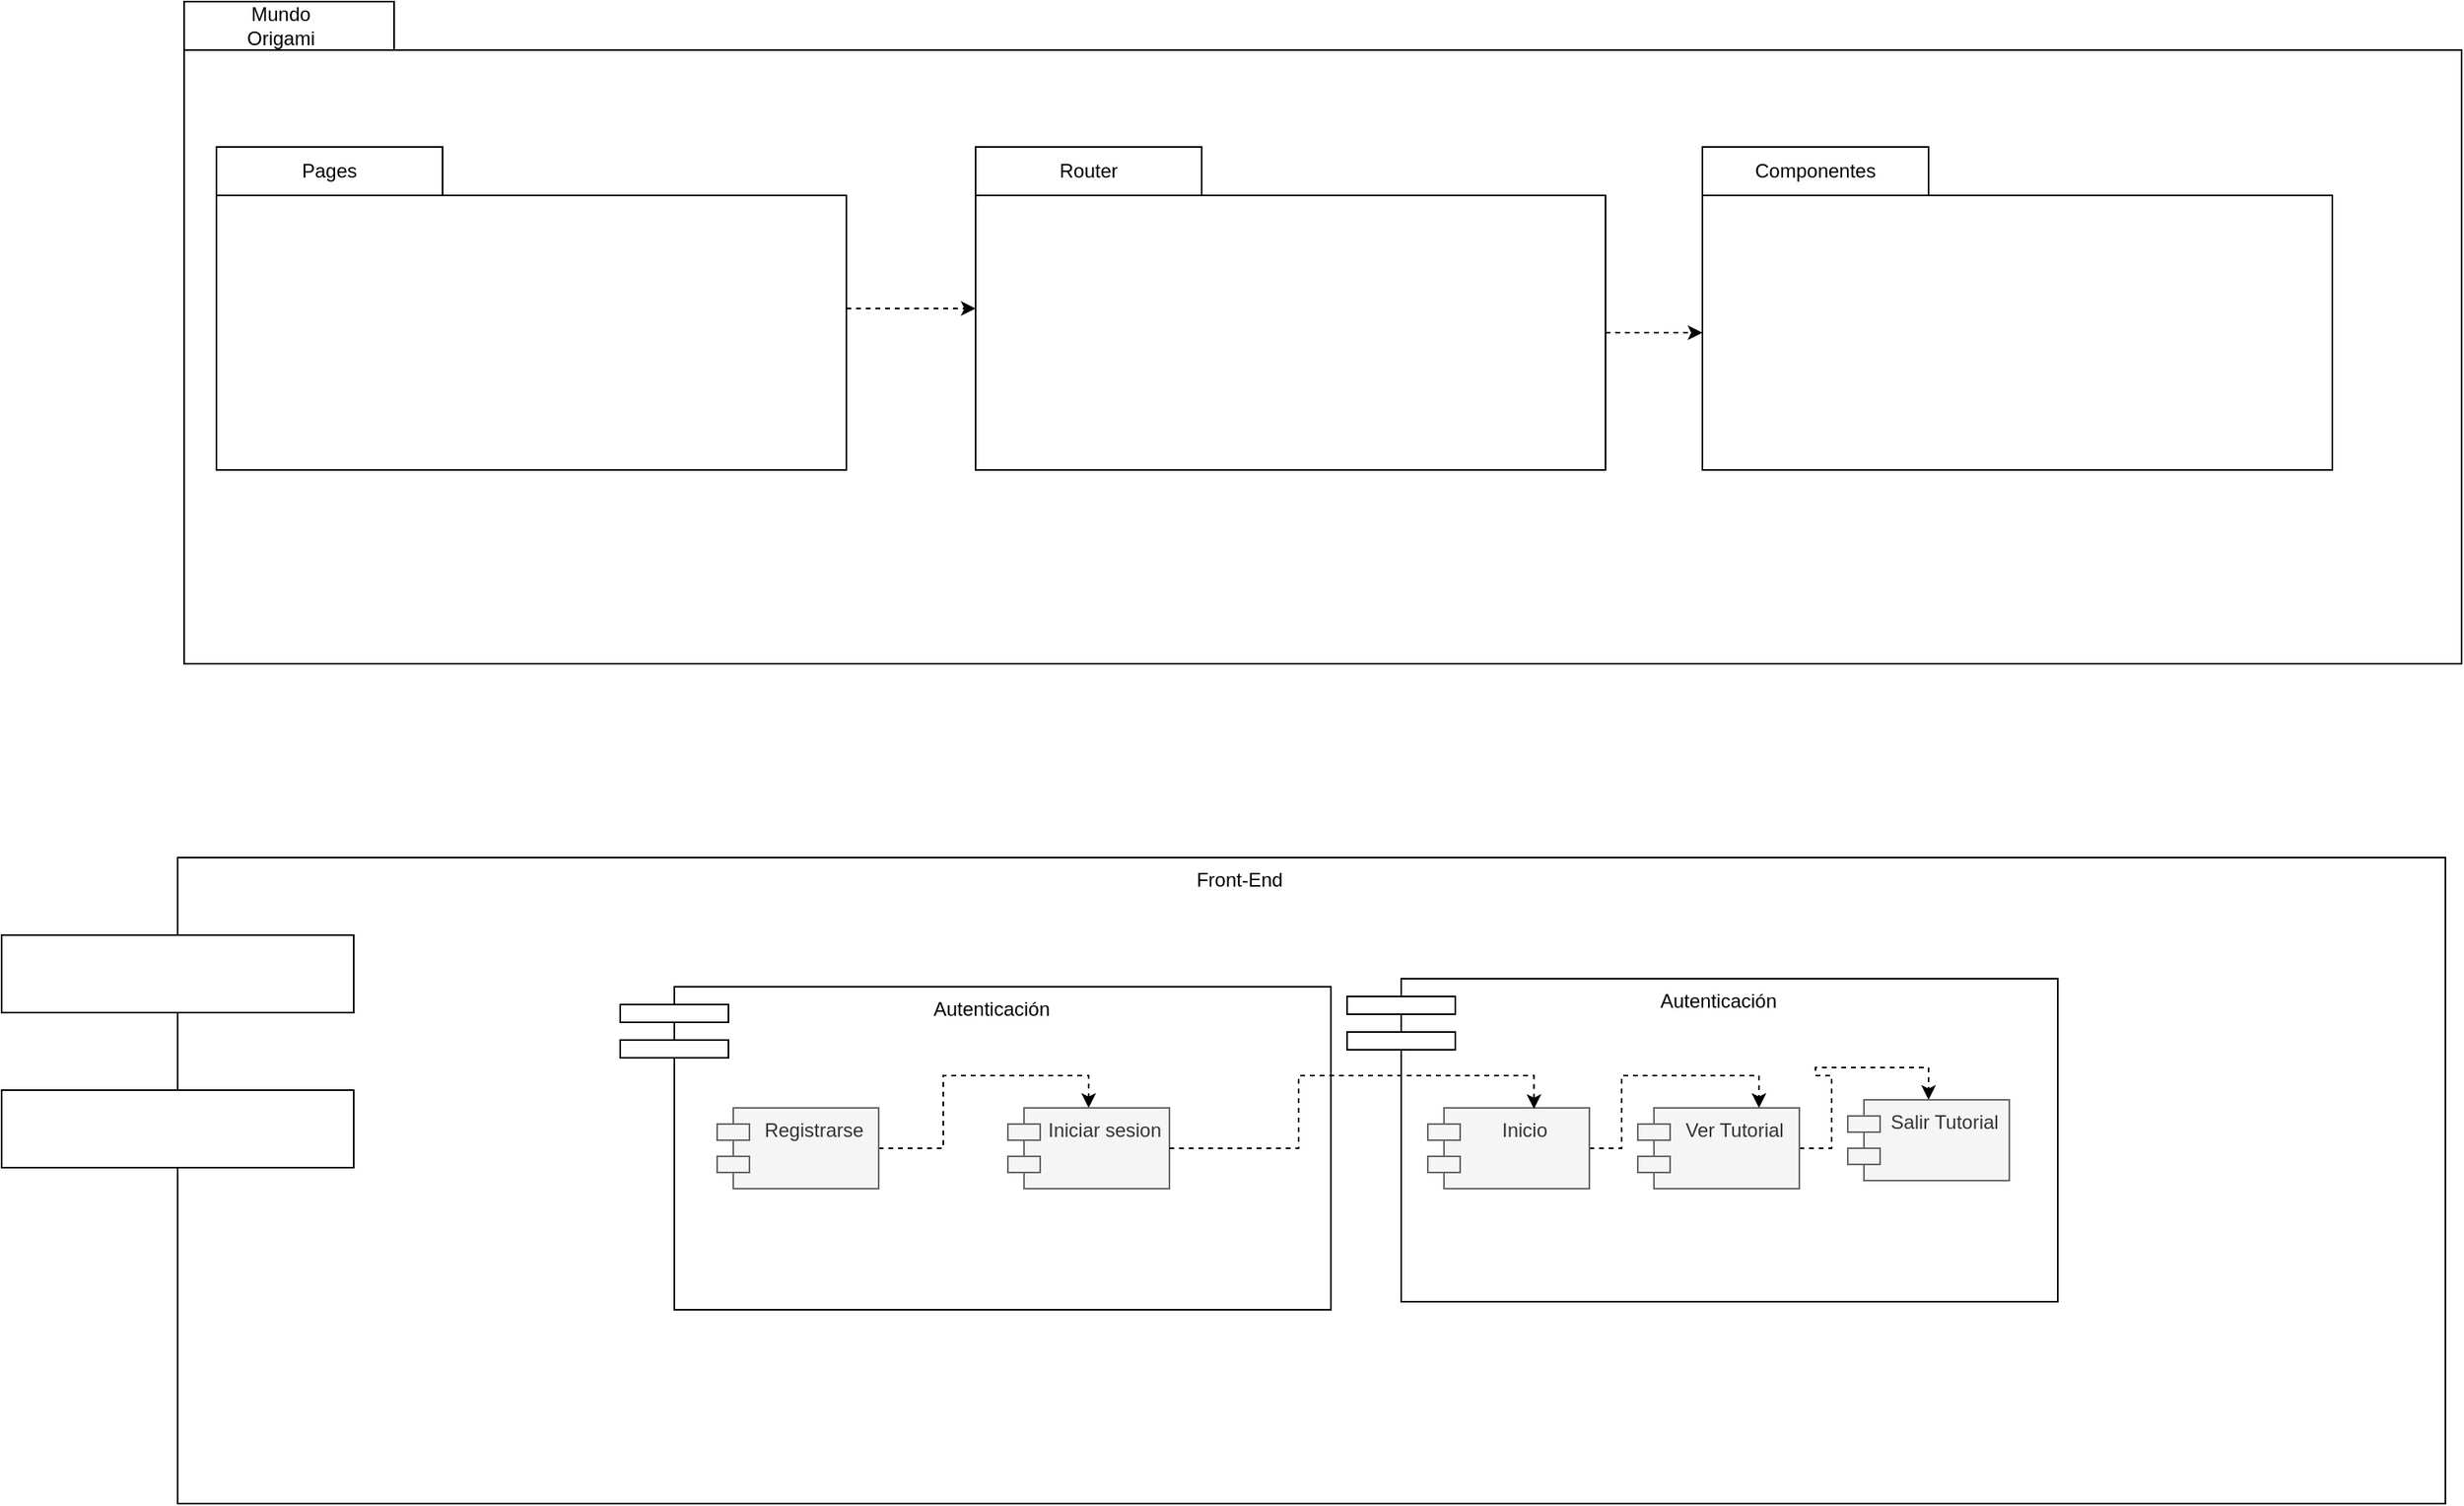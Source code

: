 <mxfile version="20.3.0" type="github">
  <diagram id="LHF_U-AIQfbzdtRVQYcP" name="Página-1">
    <mxGraphModel dx="2429" dy="2133" grid="1" gridSize="10" guides="1" tooltips="1" connect="1" arrows="1" fold="1" page="1" pageScale="1" pageWidth="827" pageHeight="1169" math="0" shadow="0">
      <root>
        <mxCell id="0" />
        <mxCell id="1" parent="0" />
        <mxCell id="e2o5cQ5l0hGbSQrPGGGw-1" value="" style="shape=folder;fontStyle=1;spacingTop=10;tabWidth=130;tabHeight=30;tabPosition=left;html=1;" vertex="1" parent="1">
          <mxGeometry x="-560" y="-30" width="1410" height="410" as="geometry" />
        </mxCell>
        <mxCell id="e2o5cQ5l0hGbSQrPGGGw-4" value="Front-End" style="shape=module;align=left;spacingLeft=20;align=center;verticalAlign=top;jettyWidth=218;jettyHeight=48;" vertex="1" parent="1">
          <mxGeometry x="-673" y="500" width="1513" height="400" as="geometry" />
        </mxCell>
        <mxCell id="e2o5cQ5l0hGbSQrPGGGw-20" style="edgeStyle=orthogonalEdgeStyle;rounded=0;orthogonalLoop=1;jettySize=auto;html=1;dashed=1;" edge="1" parent="1" source="e2o5cQ5l0hGbSQrPGGGw-6" target="e2o5cQ5l0hGbSQrPGGGw-11">
          <mxGeometry relative="1" as="geometry" />
        </mxCell>
        <mxCell id="e2o5cQ5l0hGbSQrPGGGw-6" value="" style="shape=folder;fontStyle=1;spacingTop=10;tabWidth=140;tabHeight=30;tabPosition=left;html=1;" vertex="1" parent="1">
          <mxGeometry x="-540" y="60" width="390" height="200" as="geometry" />
        </mxCell>
        <mxCell id="e2o5cQ5l0hGbSQrPGGGw-9" value="Pages" style="text;html=1;strokeColor=none;fillColor=none;align=center;verticalAlign=middle;whiteSpace=wrap;rounded=0;" vertex="1" parent="1">
          <mxGeometry x="-500" y="60" width="60" height="30" as="geometry" />
        </mxCell>
        <mxCell id="e2o5cQ5l0hGbSQrPGGGw-10" value="Text" style="text;html=1;strokeColor=none;fillColor=none;align=center;verticalAlign=middle;whiteSpace=wrap;rounded=0;" vertex="1" parent="1">
          <mxGeometry x="160" y="120" width="60" height="30" as="geometry" />
        </mxCell>
        <mxCell id="e2o5cQ5l0hGbSQrPGGGw-11" value="" style="shape=folder;fontStyle=1;spacingTop=10;tabWidth=140;tabHeight=30;tabPosition=left;html=1;" vertex="1" parent="1">
          <mxGeometry x="-70" y="60" width="390" height="200" as="geometry" />
        </mxCell>
        <mxCell id="e2o5cQ5l0hGbSQrPGGGw-12" value="Router" style="text;html=1;strokeColor=none;fillColor=none;align=center;verticalAlign=middle;whiteSpace=wrap;rounded=0;" vertex="1" parent="1">
          <mxGeometry x="-30" y="60" width="60" height="30" as="geometry" />
        </mxCell>
        <mxCell id="e2o5cQ5l0hGbSQrPGGGw-13" value="" style="shape=folder;fontStyle=1;spacingTop=10;tabWidth=140;tabHeight=30;tabPosition=left;html=1;" vertex="1" parent="1">
          <mxGeometry x="380" y="60" width="390" height="200" as="geometry" />
        </mxCell>
        <mxCell id="e2o5cQ5l0hGbSQrPGGGw-14" value="Componentes" style="text;html=1;strokeColor=none;fillColor=none;align=center;verticalAlign=middle;whiteSpace=wrap;rounded=0;" vertex="1" parent="1">
          <mxGeometry x="420" y="60" width="60" height="30" as="geometry" />
        </mxCell>
        <mxCell id="e2o5cQ5l0hGbSQrPGGGw-15" value="Mundo Origami" style="text;html=1;strokeColor=none;fillColor=none;align=center;verticalAlign=middle;whiteSpace=wrap;rounded=0;" vertex="1" parent="1">
          <mxGeometry x="-530" y="-30" width="60" height="30" as="geometry" />
        </mxCell>
        <mxCell id="e2o5cQ5l0hGbSQrPGGGw-22" style="edgeStyle=orthogonalEdgeStyle;rounded=0;orthogonalLoop=1;jettySize=auto;html=1;dashed=1;exitX=0;exitY=0;exitDx=390;exitDy=115;exitPerimeter=0;entryX=0;entryY=0;entryDx=0;entryDy=115;entryPerimeter=0;" edge="1" parent="1" source="e2o5cQ5l0hGbSQrPGGGw-11" target="e2o5cQ5l0hGbSQrPGGGw-13">
          <mxGeometry relative="1" as="geometry">
            <mxPoint x="-140" y="170" as="sourcePoint" />
            <mxPoint x="-60" y="170" as="targetPoint" />
          </mxGeometry>
        </mxCell>
        <mxCell id="e2o5cQ5l0hGbSQrPGGGw-24" value="Autenticación" style="shape=module;align=left;spacingLeft=20;align=center;verticalAlign=top;jettyWidth=67;jettyHeight=11;" vertex="1" parent="1">
          <mxGeometry x="-290" y="580" width="440" height="200" as="geometry" />
        </mxCell>
        <mxCell id="e2o5cQ5l0hGbSQrPGGGw-28" style="edgeStyle=orthogonalEdgeStyle;rounded=0;orthogonalLoop=1;jettySize=auto;html=1;entryX=0.5;entryY=0;entryDx=0;entryDy=0;dashed=1;" edge="1" parent="1" source="e2o5cQ5l0hGbSQrPGGGw-26" target="e2o5cQ5l0hGbSQrPGGGw-27">
          <mxGeometry relative="1" as="geometry" />
        </mxCell>
        <mxCell id="e2o5cQ5l0hGbSQrPGGGw-26" value="Registrarse" style="shape=module;align=left;spacingLeft=20;align=center;verticalAlign=top;fillColor=#f5f5f5;strokeColor=#666666;fontColor=#333333;" vertex="1" parent="1">
          <mxGeometry x="-230" y="655" width="100" height="50" as="geometry" />
        </mxCell>
        <mxCell id="e2o5cQ5l0hGbSQrPGGGw-27" value="Iniciar sesion" style="shape=module;align=left;spacingLeft=20;align=center;verticalAlign=top;fillColor=#f5f5f5;fontColor=#333333;strokeColor=#666666;" vertex="1" parent="1">
          <mxGeometry x="-50" y="655" width="100" height="50" as="geometry" />
        </mxCell>
        <mxCell id="e2o5cQ5l0hGbSQrPGGGw-33" value="Autenticación" style="shape=module;align=left;spacingLeft=20;align=center;verticalAlign=top;jettyWidth=67;jettyHeight=11;" vertex="1" parent="1">
          <mxGeometry x="160" y="575" width="440" height="200" as="geometry" />
        </mxCell>
        <mxCell id="e2o5cQ5l0hGbSQrPGGGw-39" style="edgeStyle=orthogonalEdgeStyle;rounded=0;orthogonalLoop=1;jettySize=auto;html=1;entryX=0.5;entryY=0;entryDx=0;entryDy=0;dashed=1;" edge="1" parent="1" source="e2o5cQ5l0hGbSQrPGGGw-30" target="e2o5cQ5l0hGbSQrPGGGw-36">
          <mxGeometry relative="1" as="geometry" />
        </mxCell>
        <mxCell id="e2o5cQ5l0hGbSQrPGGGw-30" value="Ver Tutorial" style="shape=module;align=left;spacingLeft=20;align=center;verticalAlign=top;fillColor=#f5f5f5;strokeColor=#666666;fontColor=#333333;" vertex="1" parent="1">
          <mxGeometry x="340" y="655" width="100" height="50" as="geometry" />
        </mxCell>
        <mxCell id="e2o5cQ5l0hGbSQrPGGGw-37" style="edgeStyle=orthogonalEdgeStyle;rounded=0;orthogonalLoop=1;jettySize=auto;html=1;entryX=0.75;entryY=0;entryDx=0;entryDy=0;dashed=1;" edge="1" parent="1" source="e2o5cQ5l0hGbSQrPGGGw-29" target="e2o5cQ5l0hGbSQrPGGGw-30">
          <mxGeometry relative="1" as="geometry" />
        </mxCell>
        <mxCell id="e2o5cQ5l0hGbSQrPGGGw-29" value="Inicio" style="shape=module;align=left;spacingLeft=20;align=center;verticalAlign=top;fillColor=#f5f5f5;strokeColor=#666666;fontColor=#333333;" vertex="1" parent="1">
          <mxGeometry x="210" y="655" width="100" height="50" as="geometry" />
        </mxCell>
        <mxCell id="e2o5cQ5l0hGbSQrPGGGw-35" style="edgeStyle=orthogonalEdgeStyle;rounded=0;orthogonalLoop=1;jettySize=auto;html=1;entryX=0.657;entryY=0.013;entryDx=0;entryDy=0;entryPerimeter=0;dashed=1;" edge="1" parent="1" source="e2o5cQ5l0hGbSQrPGGGw-27" target="e2o5cQ5l0hGbSQrPGGGw-29">
          <mxGeometry relative="1" as="geometry" />
        </mxCell>
        <mxCell id="e2o5cQ5l0hGbSQrPGGGw-36" value="Salir Tutorial" style="shape=module;align=left;spacingLeft=20;align=center;verticalAlign=top;fillColor=#f5f5f5;strokeColor=#666666;fontColor=#333333;" vertex="1" parent="1">
          <mxGeometry x="470" y="650" width="100" height="50" as="geometry" />
        </mxCell>
      </root>
    </mxGraphModel>
  </diagram>
</mxfile>
